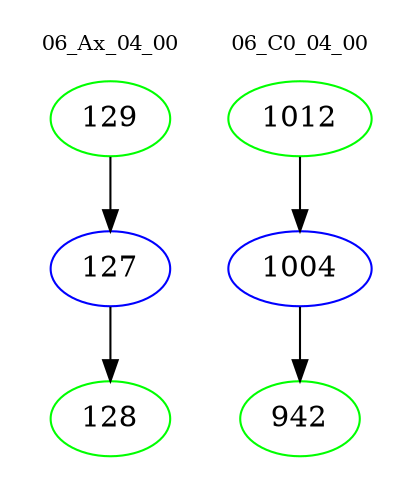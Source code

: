 digraph{
subgraph cluster_0 {
color = white
label = "06_Ax_04_00";
fontsize=10;
T0_129 [label="129", color="green"]
T0_129 -> T0_127 [color="black"]
T0_127 [label="127", color="blue"]
T0_127 -> T0_128 [color="black"]
T0_128 [label="128", color="green"]
}
subgraph cluster_1 {
color = white
label = "06_C0_04_00";
fontsize=10;
T1_1012 [label="1012", color="green"]
T1_1012 -> T1_1004 [color="black"]
T1_1004 [label="1004", color="blue"]
T1_1004 -> T1_942 [color="black"]
T1_942 [label="942", color="green"]
}
}
